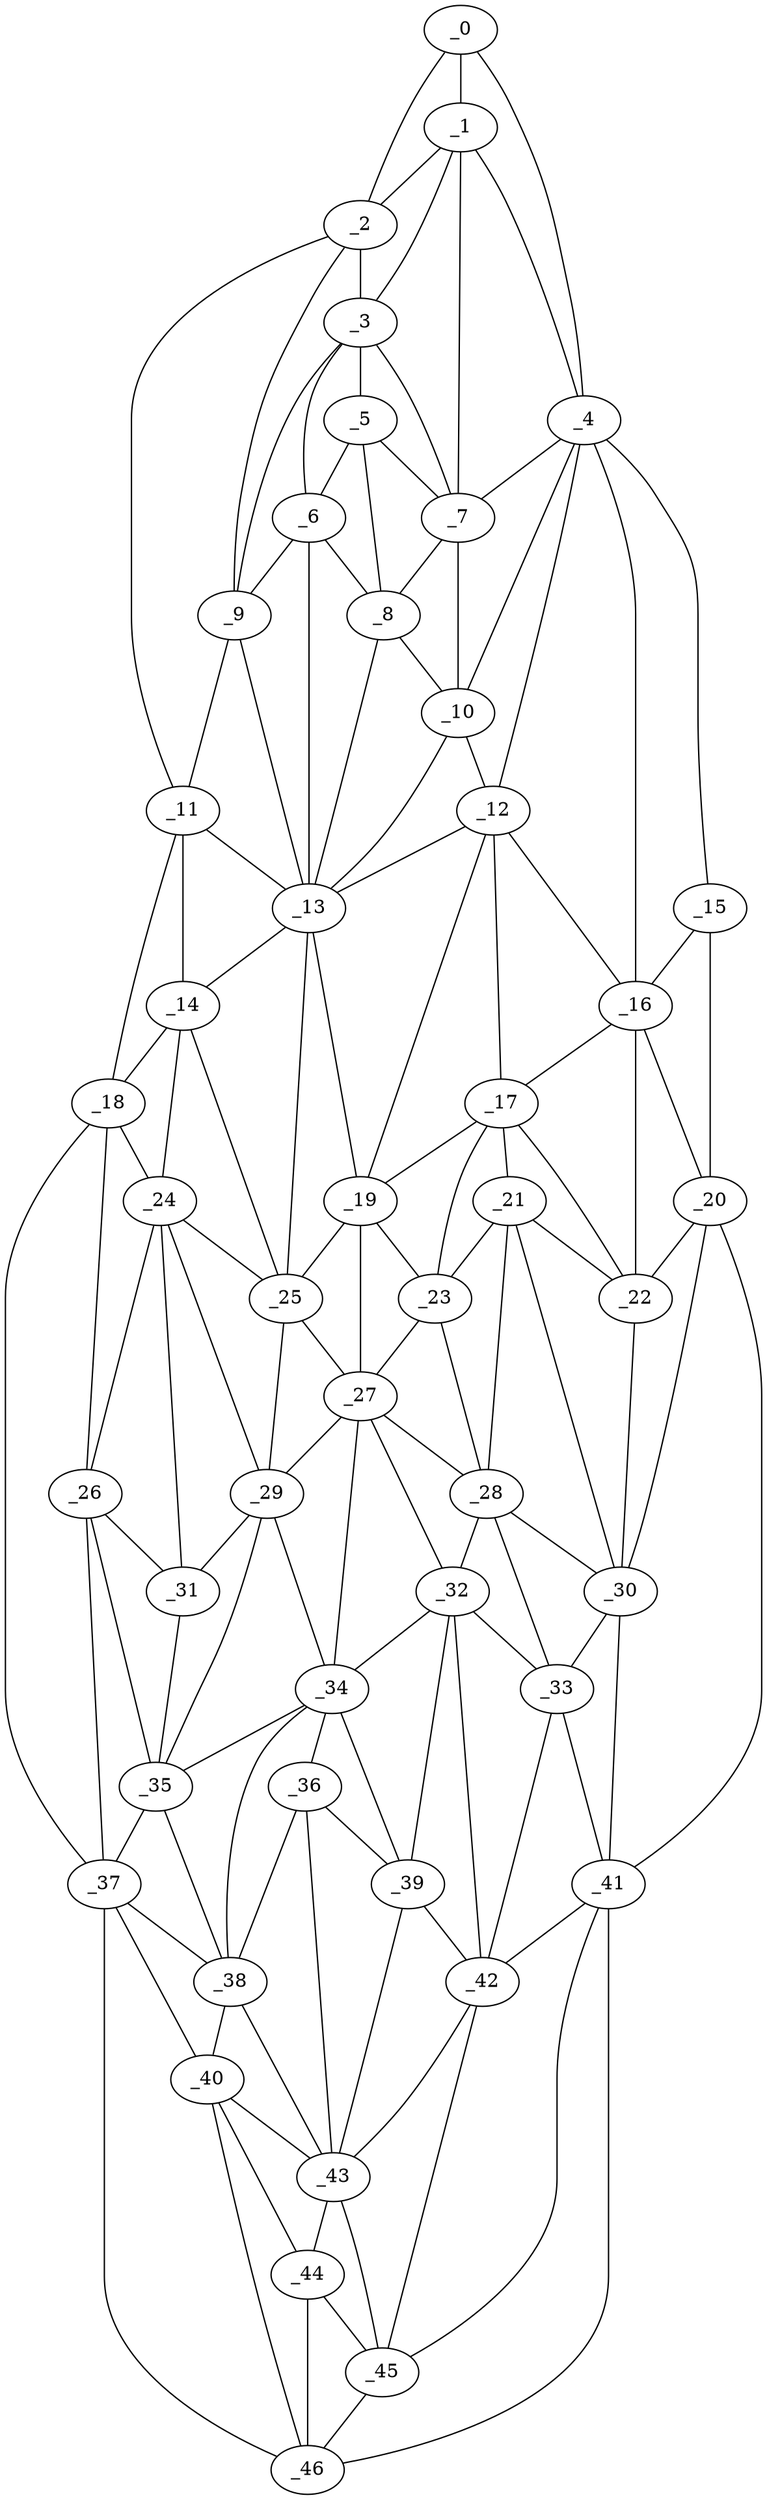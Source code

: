 graph "obj37__135.gxl" {
	_0	 [x=4,
		y=77];
	_1	 [x=6,
		y=73];
	_0 -- _1	 [valence=2];
	_2	 [x=8,
		y=50];
	_0 -- _2	 [valence=1];
	_4	 [x=18,
		y=84];
	_0 -- _4	 [valence=1];
	_1 -- _2	 [valence=2];
	_3	 [x=14,
		y=50];
	_1 -- _3	 [valence=1];
	_1 -- _4	 [valence=2];
	_7	 [x=31,
		y=56];
	_1 -- _7	 [valence=2];
	_2 -- _3	 [valence=2];
	_9	 [x=35,
		y=38];
	_2 -- _9	 [valence=2];
	_11	 [x=40,
		y=32];
	_2 -- _11	 [valence=1];
	_5	 [x=25,
		y=49];
	_3 -- _5	 [valence=2];
	_6	 [x=31,
		y=43];
	_3 -- _6	 [valence=2];
	_3 -- _7	 [valence=1];
	_3 -- _9	 [valence=2];
	_4 -- _7	 [valence=1];
	_10	 [x=35,
		y=59];
	_4 -- _10	 [valence=1];
	_12	 [x=43,
		y=63];
	_4 -- _12	 [valence=2];
	_15	 [x=50,
		y=99];
	_4 -- _15	 [valence=1];
	_16	 [x=51,
		y=87];
	_4 -- _16	 [valence=2];
	_5 -- _6	 [valence=2];
	_5 -- _7	 [valence=2];
	_8	 [x=33,
		y=50];
	_5 -- _8	 [valence=2];
	_6 -- _8	 [valence=2];
	_6 -- _9	 [valence=2];
	_13	 [x=44,
		y=42];
	_6 -- _13	 [valence=1];
	_7 -- _8	 [valence=2];
	_7 -- _10	 [valence=2];
	_8 -- _10	 [valence=2];
	_8 -- _13	 [valence=1];
	_9 -- _11	 [valence=2];
	_9 -- _13	 [valence=1];
	_10 -- _12	 [valence=2];
	_10 -- _13	 [valence=2];
	_11 -- _13	 [valence=2];
	_14	 [x=47,
		y=39];
	_11 -- _14	 [valence=2];
	_18	 [x=56,
		y=27];
	_11 -- _18	 [valence=1];
	_12 -- _13	 [valence=1];
	_12 -- _16	 [valence=1];
	_17	 [x=55,
		y=77];
	_12 -- _17	 [valence=2];
	_19	 [x=56,
		y=66];
	_12 -- _19	 [valence=2];
	_13 -- _14	 [valence=1];
	_13 -- _19	 [valence=2];
	_25	 [x=70,
		y=52];
	_13 -- _25	 [valence=2];
	_14 -- _18	 [valence=2];
	_24	 [x=70,
		y=32];
	_14 -- _24	 [valence=1];
	_14 -- _25	 [valence=1];
	_15 -- _16	 [valence=2];
	_20	 [x=61,
		y=100];
	_15 -- _20	 [valence=1];
	_16 -- _17	 [valence=1];
	_16 -- _20	 [valence=2];
	_22	 [x=67,
		y=88];
	_16 -- _22	 [valence=2];
	_17 -- _19	 [valence=1];
	_21	 [x=67,
		y=80];
	_17 -- _21	 [valence=1];
	_17 -- _22	 [valence=1];
	_23	 [x=69,
		y=73];
	_17 -- _23	 [valence=2];
	_18 -- _24	 [valence=1];
	_26	 [x=71,
		y=28];
	_18 -- _26	 [valence=2];
	_37	 [x=94,
		y=29];
	_18 -- _37	 [valence=1];
	_19 -- _23	 [valence=2];
	_19 -- _25	 [valence=1];
	_27	 [x=74,
		y=58];
	_19 -- _27	 [valence=2];
	_20 -- _22	 [valence=2];
	_30	 [x=79,
		y=90];
	_20 -- _30	 [valence=1];
	_41	 [x=106,
		y=84];
	_20 -- _41	 [valence=1];
	_21 -- _22	 [valence=2];
	_21 -- _23	 [valence=2];
	_28	 [x=74,
		y=73];
	_21 -- _28	 [valence=1];
	_21 -- _30	 [valence=1];
	_22 -- _30	 [valence=2];
	_23 -- _27	 [valence=2];
	_23 -- _28	 [valence=1];
	_24 -- _25	 [valence=2];
	_24 -- _26	 [valence=1];
	_29	 [x=79,
		y=49];
	_24 -- _29	 [valence=1];
	_31	 [x=80,
		y=36];
	_24 -- _31	 [valence=2];
	_25 -- _27	 [valence=2];
	_25 -- _29	 [valence=2];
	_26 -- _31	 [valence=2];
	_35	 [x=88,
		y=35];
	_26 -- _35	 [valence=1];
	_26 -- _37	 [valence=1];
	_27 -- _28	 [valence=2];
	_27 -- _29	 [valence=2];
	_32	 [x=85,
		y=71];
	_27 -- _32	 [valence=2];
	_34	 [x=87,
		y=52];
	_27 -- _34	 [valence=1];
	_28 -- _30	 [valence=2];
	_28 -- _32	 [valence=1];
	_33	 [x=86,
		y=82];
	_28 -- _33	 [valence=1];
	_29 -- _31	 [valence=2];
	_29 -- _34	 [valence=2];
	_29 -- _35	 [valence=1];
	_30 -- _33	 [valence=2];
	_30 -- _41	 [valence=2];
	_31 -- _35	 [valence=2];
	_32 -- _33	 [valence=2];
	_32 -- _34	 [valence=2];
	_39	 [x=96,
		y=63];
	_32 -- _39	 [valence=2];
	_42	 [x=107,
		y=72];
	_32 -- _42	 [valence=1];
	_33 -- _41	 [valence=2];
	_33 -- _42	 [valence=2];
	_34 -- _35	 [valence=2];
	_36	 [x=92,
		y=52];
	_34 -- _36	 [valence=2];
	_38	 [x=95,
		y=46];
	_34 -- _38	 [valence=2];
	_34 -- _39	 [valence=2];
	_35 -- _37	 [valence=2];
	_35 -- _38	 [valence=2];
	_36 -- _38	 [valence=1];
	_36 -- _39	 [valence=1];
	_43	 [x=109,
		y=62];
	_36 -- _43	 [valence=2];
	_37 -- _38	 [valence=2];
	_40	 [x=106,
		y=43];
	_37 -- _40	 [valence=2];
	_46	 [x=125,
		y=62];
	_37 -- _46	 [valence=1];
	_38 -- _40	 [valence=1];
	_38 -- _43	 [valence=2];
	_39 -- _42	 [valence=2];
	_39 -- _43	 [valence=2];
	_40 -- _43	 [valence=2];
	_44	 [x=114,
		y=55];
	_40 -- _44	 [valence=1];
	_40 -- _46	 [valence=1];
	_41 -- _42	 [valence=2];
	_45	 [x=117,
		y=67];
	_41 -- _45	 [valence=1];
	_41 -- _46	 [valence=1];
	_42 -- _43	 [valence=1];
	_42 -- _45	 [valence=2];
	_43 -- _44	 [valence=2];
	_43 -- _45	 [valence=2];
	_44 -- _45	 [valence=1];
	_44 -- _46	 [valence=2];
	_45 -- _46	 [valence=1];
}
